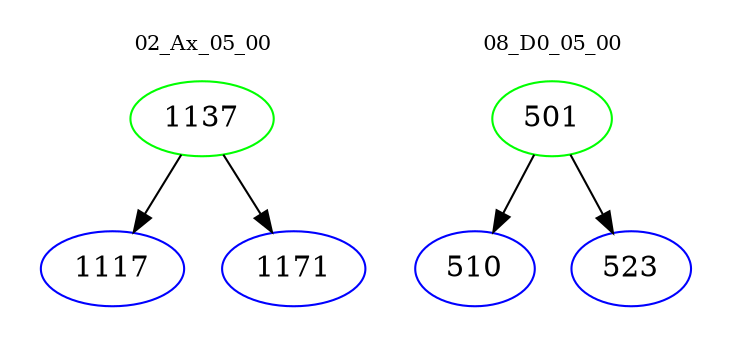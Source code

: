 digraph{
subgraph cluster_0 {
color = white
label = "02_Ax_05_00";
fontsize=10;
T0_1137 [label="1137", color="green"]
T0_1137 -> T0_1117 [color="black"]
T0_1117 [label="1117", color="blue"]
T0_1137 -> T0_1171 [color="black"]
T0_1171 [label="1171", color="blue"]
}
subgraph cluster_1 {
color = white
label = "08_D0_05_00";
fontsize=10;
T1_501 [label="501", color="green"]
T1_501 -> T1_510 [color="black"]
T1_510 [label="510", color="blue"]
T1_501 -> T1_523 [color="black"]
T1_523 [label="523", color="blue"]
}
}
